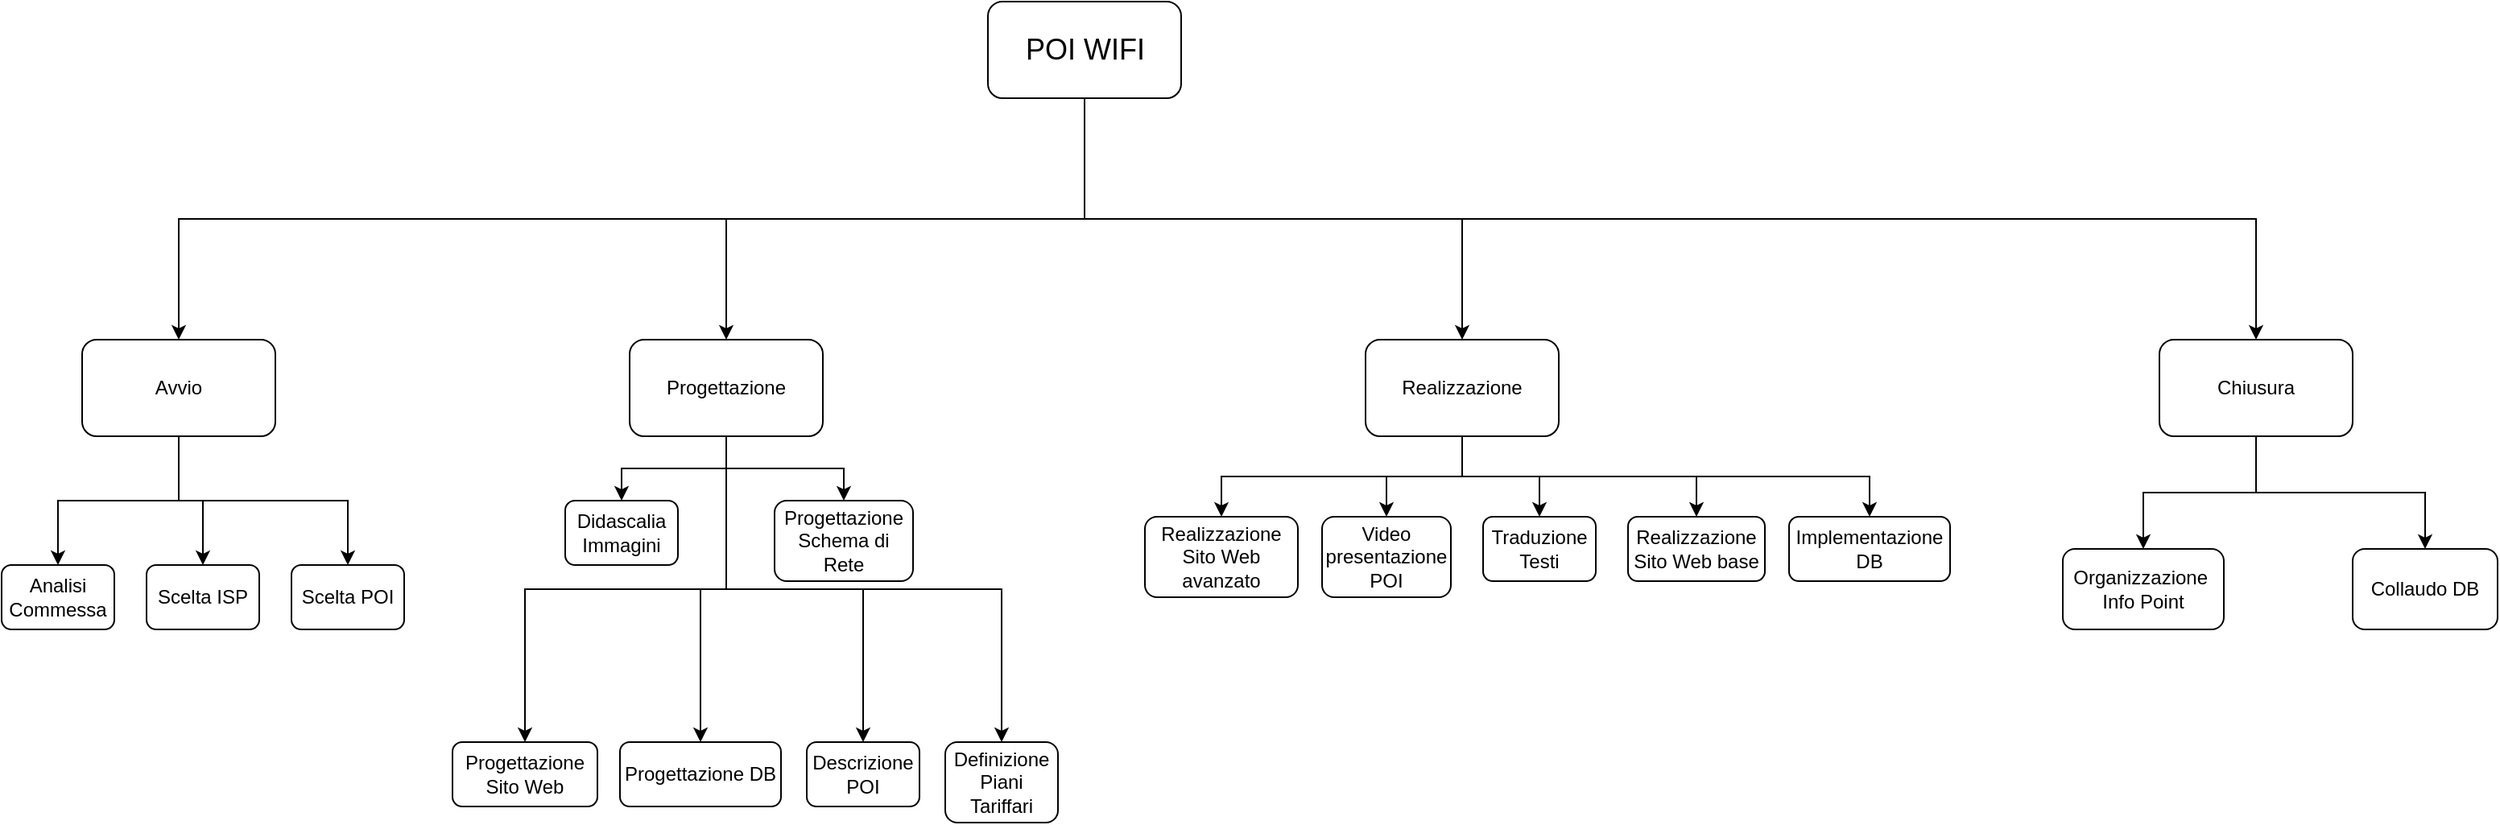 <mxfile version="13.1.3" type="device"><diagram id="15QsP79wfuILrLYVbn0K" name="Page-1"><mxGraphModel dx="2537" dy="692" grid="1" gridSize="10" guides="1" tooltips="1" connect="1" arrows="1" fold="1" page="1" pageScale="1" pageWidth="827" pageHeight="1169" math="0" shadow="0"><root><mxCell id="0"/><mxCell id="1" parent="0"/><mxCell id="jO0JCaldjDE9oeo1j-yv-6" style="edgeStyle=orthogonalEdgeStyle;rounded=0;orthogonalLoop=1;jettySize=auto;html=1;exitX=0.5;exitY=1;exitDx=0;exitDy=0;entryX=0.5;entryY=0;entryDx=0;entryDy=0;" edge="1" parent="1" source="jO0JCaldjDE9oeo1j-yv-1" target="jO0JCaldjDE9oeo1j-yv-2"><mxGeometry relative="1" as="geometry"/></mxCell><mxCell id="jO0JCaldjDE9oeo1j-yv-7" style="edgeStyle=orthogonalEdgeStyle;rounded=0;orthogonalLoop=1;jettySize=auto;html=1;exitX=0.5;exitY=1;exitDx=0;exitDy=0;entryX=0.5;entryY=0;entryDx=0;entryDy=0;" edge="1" parent="1" source="jO0JCaldjDE9oeo1j-yv-1" target="jO0JCaldjDE9oeo1j-yv-4"><mxGeometry relative="1" as="geometry"/></mxCell><mxCell id="jO0JCaldjDE9oeo1j-yv-8" style="edgeStyle=orthogonalEdgeStyle;rounded=0;orthogonalLoop=1;jettySize=auto;html=1;exitX=0.5;exitY=1;exitDx=0;exitDy=0;entryX=0.5;entryY=0;entryDx=0;entryDy=0;" edge="1" parent="1" source="jO0JCaldjDE9oeo1j-yv-1" target="jO0JCaldjDE9oeo1j-yv-3"><mxGeometry relative="1" as="geometry"/></mxCell><mxCell id="jO0JCaldjDE9oeo1j-yv-9" style="edgeStyle=orthogonalEdgeStyle;rounded=0;orthogonalLoop=1;jettySize=auto;html=1;exitX=0.5;exitY=1;exitDx=0;exitDy=0;" edge="1" parent="1" source="jO0JCaldjDE9oeo1j-yv-1" target="jO0JCaldjDE9oeo1j-yv-5"><mxGeometry relative="1" as="geometry"/></mxCell><mxCell id="jO0JCaldjDE9oeo1j-yv-1" value="&lt;font style=&quot;font-size: 18px&quot;&gt;POI WIFI&lt;/font&gt;" style="rounded=1;whiteSpace=wrap;html=1;" vertex="1" parent="1"><mxGeometry x="592.5" y="20" width="120" height="60" as="geometry"/></mxCell><mxCell id="jO0JCaldjDE9oeo1j-yv-27" style="edgeStyle=orthogonalEdgeStyle;rounded=0;orthogonalLoop=1;jettySize=auto;html=1;exitX=0.5;exitY=1;exitDx=0;exitDy=0;entryX=0.5;entryY=0;entryDx=0;entryDy=0;" edge="1" parent="1" source="jO0JCaldjDE9oeo1j-yv-2" target="jO0JCaldjDE9oeo1j-yv-11"><mxGeometry relative="1" as="geometry"/></mxCell><mxCell id="jO0JCaldjDE9oeo1j-yv-28" style="edgeStyle=orthogonalEdgeStyle;rounded=0;orthogonalLoop=1;jettySize=auto;html=1;exitX=0.5;exitY=1;exitDx=0;exitDy=0;entryX=0.5;entryY=0;entryDx=0;entryDy=0;" edge="1" parent="1" source="jO0JCaldjDE9oeo1j-yv-2" target="jO0JCaldjDE9oeo1j-yv-12"><mxGeometry relative="1" as="geometry"/></mxCell><mxCell id="jO0JCaldjDE9oeo1j-yv-29" style="edgeStyle=orthogonalEdgeStyle;rounded=0;orthogonalLoop=1;jettySize=auto;html=1;exitX=0.5;exitY=1;exitDx=0;exitDy=0;entryX=0.5;entryY=0;entryDx=0;entryDy=0;" edge="1" parent="1" source="jO0JCaldjDE9oeo1j-yv-2" target="jO0JCaldjDE9oeo1j-yv-10"><mxGeometry relative="1" as="geometry"/></mxCell><mxCell id="jO0JCaldjDE9oeo1j-yv-2" value="Avvio" style="rounded=1;whiteSpace=wrap;html=1;" vertex="1" parent="1"><mxGeometry x="30" y="230" width="120" height="60" as="geometry"/></mxCell><mxCell id="jO0JCaldjDE9oeo1j-yv-36" style="edgeStyle=orthogonalEdgeStyle;rounded=0;orthogonalLoop=1;jettySize=auto;html=1;exitX=0.5;exitY=1;exitDx=0;exitDy=0;entryX=0.5;entryY=0;entryDx=0;entryDy=0;" edge="1" parent="1" source="jO0JCaldjDE9oeo1j-yv-3" target="jO0JCaldjDE9oeo1j-yv-22"><mxGeometry relative="1" as="geometry"/></mxCell><mxCell id="jO0JCaldjDE9oeo1j-yv-37" style="edgeStyle=orthogonalEdgeStyle;rounded=0;orthogonalLoop=1;jettySize=auto;html=1;exitX=0.5;exitY=1;exitDx=0;exitDy=0;entryX=0.5;entryY=0;entryDx=0;entryDy=0;" edge="1" parent="1" source="jO0JCaldjDE9oeo1j-yv-3" target="jO0JCaldjDE9oeo1j-yv-16"><mxGeometry relative="1" as="geometry"/></mxCell><mxCell id="jO0JCaldjDE9oeo1j-yv-38" style="edgeStyle=orthogonalEdgeStyle;rounded=0;orthogonalLoop=1;jettySize=auto;html=1;exitX=0.5;exitY=1;exitDx=0;exitDy=0;entryX=0.5;entryY=0;entryDx=0;entryDy=0;" edge="1" parent="1" source="jO0JCaldjDE9oeo1j-yv-3" target="jO0JCaldjDE9oeo1j-yv-19"><mxGeometry relative="1" as="geometry"/></mxCell><mxCell id="jO0JCaldjDE9oeo1j-yv-39" style="edgeStyle=orthogonalEdgeStyle;rounded=0;orthogonalLoop=1;jettySize=auto;html=1;exitX=0.5;exitY=1;exitDx=0;exitDy=0;entryX=0.5;entryY=0;entryDx=0;entryDy=0;" edge="1" parent="1" source="jO0JCaldjDE9oeo1j-yv-3" target="jO0JCaldjDE9oeo1j-yv-23"><mxGeometry relative="1" as="geometry"/></mxCell><mxCell id="jO0JCaldjDE9oeo1j-yv-40" style="edgeStyle=orthogonalEdgeStyle;rounded=0;orthogonalLoop=1;jettySize=auto;html=1;exitX=0.5;exitY=1;exitDx=0;exitDy=0;entryX=0.5;entryY=0;entryDx=0;entryDy=0;" edge="1" parent="1" source="jO0JCaldjDE9oeo1j-yv-3" target="jO0JCaldjDE9oeo1j-yv-24"><mxGeometry relative="1" as="geometry"/></mxCell><mxCell id="jO0JCaldjDE9oeo1j-yv-3" value="Realizzazione" style="rounded=1;whiteSpace=wrap;html=1;" vertex="1" parent="1"><mxGeometry x="827" y="230" width="120" height="60" as="geometry"/></mxCell><mxCell id="jO0JCaldjDE9oeo1j-yv-30" style="edgeStyle=orthogonalEdgeStyle;rounded=0;orthogonalLoop=1;jettySize=auto;html=1;exitX=0.5;exitY=1;exitDx=0;exitDy=0;entryX=0.5;entryY=0;entryDx=0;entryDy=0;" edge="1" parent="1" source="jO0JCaldjDE9oeo1j-yv-4" target="jO0JCaldjDE9oeo1j-yv-15"><mxGeometry relative="1" as="geometry"/></mxCell><mxCell id="jO0JCaldjDE9oeo1j-yv-31" style="edgeStyle=orthogonalEdgeStyle;rounded=0;orthogonalLoop=1;jettySize=auto;html=1;exitX=0.5;exitY=1;exitDx=0;exitDy=0;entryX=0.5;entryY=0;entryDx=0;entryDy=0;" edge="1" parent="1" source="jO0JCaldjDE9oeo1j-yv-4" target="jO0JCaldjDE9oeo1j-yv-13"><mxGeometry relative="1" as="geometry"/></mxCell><mxCell id="jO0JCaldjDE9oeo1j-yv-32" style="edgeStyle=orthogonalEdgeStyle;rounded=0;orthogonalLoop=1;jettySize=auto;html=1;exitX=0.5;exitY=1;exitDx=0;exitDy=0;entryX=0.5;entryY=0;entryDx=0;entryDy=0;" edge="1" parent="1" source="jO0JCaldjDE9oeo1j-yv-4" target="jO0JCaldjDE9oeo1j-yv-18"><mxGeometry relative="1" as="geometry"/></mxCell><mxCell id="jO0JCaldjDE9oeo1j-yv-33" style="edgeStyle=orthogonalEdgeStyle;rounded=0;orthogonalLoop=1;jettySize=auto;html=1;exitX=0.5;exitY=1;exitDx=0;exitDy=0;entryX=0.5;entryY=0;entryDx=0;entryDy=0;" edge="1" parent="1" source="jO0JCaldjDE9oeo1j-yv-4" target="jO0JCaldjDE9oeo1j-yv-17"><mxGeometry relative="1" as="geometry"/></mxCell><mxCell id="jO0JCaldjDE9oeo1j-yv-34" style="edgeStyle=orthogonalEdgeStyle;rounded=0;orthogonalLoop=1;jettySize=auto;html=1;exitX=0.5;exitY=1;exitDx=0;exitDy=0;entryX=0.5;entryY=0;entryDx=0;entryDy=0;" edge="1" parent="1" source="jO0JCaldjDE9oeo1j-yv-4" target="jO0JCaldjDE9oeo1j-yv-14"><mxGeometry relative="1" as="geometry"/></mxCell><mxCell id="jO0JCaldjDE9oeo1j-yv-35" style="edgeStyle=orthogonalEdgeStyle;rounded=0;orthogonalLoop=1;jettySize=auto;html=1;exitX=0.5;exitY=1;exitDx=0;exitDy=0;entryX=0.5;entryY=0;entryDx=0;entryDy=0;" edge="1" parent="1" source="jO0JCaldjDE9oeo1j-yv-4" target="jO0JCaldjDE9oeo1j-yv-20"><mxGeometry relative="1" as="geometry"/></mxCell><mxCell id="jO0JCaldjDE9oeo1j-yv-4" value="Progettazione" style="rounded=1;whiteSpace=wrap;html=1;" vertex="1" parent="1"><mxGeometry x="370" y="230" width="120" height="60" as="geometry"/></mxCell><mxCell id="jO0JCaldjDE9oeo1j-yv-41" style="edgeStyle=orthogonalEdgeStyle;rounded=0;orthogonalLoop=1;jettySize=auto;html=1;exitX=0.5;exitY=1;exitDx=0;exitDy=0;entryX=0.5;entryY=0;entryDx=0;entryDy=0;" edge="1" parent="1" source="jO0JCaldjDE9oeo1j-yv-5" target="jO0JCaldjDE9oeo1j-yv-21"><mxGeometry relative="1" as="geometry"/></mxCell><mxCell id="jO0JCaldjDE9oeo1j-yv-42" style="edgeStyle=orthogonalEdgeStyle;rounded=0;orthogonalLoop=1;jettySize=auto;html=1;exitX=0.5;exitY=1;exitDx=0;exitDy=0;entryX=0.5;entryY=0;entryDx=0;entryDy=0;" edge="1" parent="1" source="jO0JCaldjDE9oeo1j-yv-5" target="jO0JCaldjDE9oeo1j-yv-25"><mxGeometry relative="1" as="geometry"/></mxCell><mxCell id="jO0JCaldjDE9oeo1j-yv-5" value="Chiusura" style="rounded=1;whiteSpace=wrap;html=1;" vertex="1" parent="1"><mxGeometry x="1320" y="230" width="120" height="60" as="geometry"/></mxCell><mxCell id="jO0JCaldjDE9oeo1j-yv-10" value="Scelta POI" style="rounded=1;whiteSpace=wrap;html=1;" vertex="1" parent="1"><mxGeometry x="160" y="370" width="70" height="40" as="geometry"/></mxCell><mxCell id="jO0JCaldjDE9oeo1j-yv-11" value="Analisi Commessa" style="rounded=1;whiteSpace=wrap;html=1;" vertex="1" parent="1"><mxGeometry x="-20" y="370" width="70" height="40" as="geometry"/></mxCell><mxCell id="jO0JCaldjDE9oeo1j-yv-12" value="Scelta ISP" style="rounded=1;whiteSpace=wrap;html=1;" vertex="1" parent="1"><mxGeometry x="70" y="370" width="70" height="40" as="geometry"/></mxCell><mxCell id="jO0JCaldjDE9oeo1j-yv-13" value="Definizione Piani Tariffari" style="rounded=1;whiteSpace=wrap;html=1;" vertex="1" parent="1"><mxGeometry x="566" y="480" width="70" height="50" as="geometry"/></mxCell><mxCell id="jO0JCaldjDE9oeo1j-yv-14" value="Progettazione DB" style="rounded=1;whiteSpace=wrap;html=1;" vertex="1" parent="1"><mxGeometry x="364" y="480" width="100" height="40" as="geometry"/></mxCell><mxCell id="jO0JCaldjDE9oeo1j-yv-15" value="Didascalia Immagini" style="rounded=1;whiteSpace=wrap;html=1;" vertex="1" parent="1"><mxGeometry x="330" y="330" width="70" height="40" as="geometry"/></mxCell><mxCell id="jO0JCaldjDE9oeo1j-yv-16" value="Video presentazione POI" style="rounded=1;whiteSpace=wrap;html=1;" vertex="1" parent="1"><mxGeometry x="800" y="340" width="80" height="50" as="geometry"/></mxCell><mxCell id="jO0JCaldjDE9oeo1j-yv-17" value="Descrizione POI" style="rounded=1;whiteSpace=wrap;html=1;" vertex="1" parent="1"><mxGeometry x="480" y="480" width="70" height="40" as="geometry"/></mxCell><mxCell id="jO0JCaldjDE9oeo1j-yv-18" value="Progettazione Schema di Rete" style="rounded=1;whiteSpace=wrap;html=1;" vertex="1" parent="1"><mxGeometry x="460" y="330" width="86" height="50" as="geometry"/></mxCell><mxCell id="jO0JCaldjDE9oeo1j-yv-19" value="Traduzione Testi" style="rounded=1;whiteSpace=wrap;html=1;" vertex="1" parent="1"><mxGeometry x="900" y="340" width="70" height="40" as="geometry"/></mxCell><mxCell id="jO0JCaldjDE9oeo1j-yv-20" value="Progettazione Sito Web" style="rounded=1;whiteSpace=wrap;html=1;" vertex="1" parent="1"><mxGeometry x="260" y="480" width="90" height="40" as="geometry"/></mxCell><mxCell id="jO0JCaldjDE9oeo1j-yv-21" value="Organizzazione&amp;nbsp;&lt;br&gt;Info Point" style="rounded=1;whiteSpace=wrap;html=1;" vertex="1" parent="1"><mxGeometry x="1260" y="360" width="100" height="50" as="geometry"/></mxCell><mxCell id="jO0JCaldjDE9oeo1j-yv-22" value="Realizzazione&lt;br&gt;Sito Web avanzato" style="rounded=1;whiteSpace=wrap;html=1;" vertex="1" parent="1"><mxGeometry x="690" y="340" width="95" height="50" as="geometry"/></mxCell><mxCell id="jO0JCaldjDE9oeo1j-yv-23" value="Realizzazione Sito Web base" style="rounded=1;whiteSpace=wrap;html=1;" vertex="1" parent="1"><mxGeometry x="990" y="340" width="85" height="40" as="geometry"/></mxCell><mxCell id="jO0JCaldjDE9oeo1j-yv-24" value="Implementazione DB" style="rounded=1;whiteSpace=wrap;html=1;" vertex="1" parent="1"><mxGeometry x="1090" y="340" width="100" height="40" as="geometry"/></mxCell><mxCell id="jO0JCaldjDE9oeo1j-yv-25" value="Collaudo DB" style="rounded=1;whiteSpace=wrap;html=1;" vertex="1" parent="1"><mxGeometry x="1440" y="360" width="90" height="50" as="geometry"/></mxCell></root></mxGraphModel></diagram></mxfile>